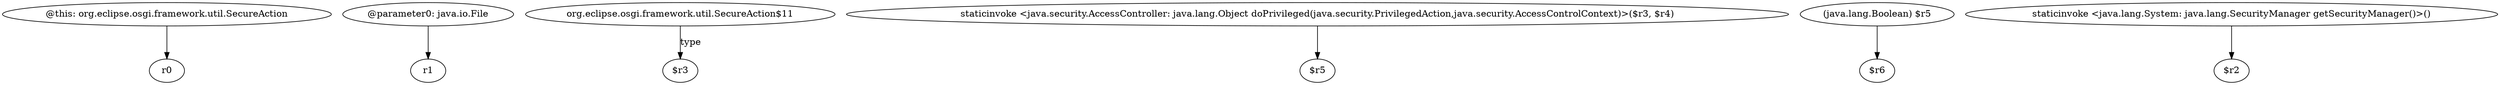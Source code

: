 digraph g {
0[label="@this: org.eclipse.osgi.framework.util.SecureAction"]
1[label="r0"]
0->1[label=""]
2[label="@parameter0: java.io.File"]
3[label="r1"]
2->3[label=""]
4[label="org.eclipse.osgi.framework.util.SecureAction$11"]
5[label="$r3"]
4->5[label="type"]
6[label="staticinvoke <java.security.AccessController: java.lang.Object doPrivileged(java.security.PrivilegedAction,java.security.AccessControlContext)>($r3, $r4)"]
7[label="$r5"]
6->7[label=""]
8[label="(java.lang.Boolean) $r5"]
9[label="$r6"]
8->9[label=""]
10[label="staticinvoke <java.lang.System: java.lang.SecurityManager getSecurityManager()>()"]
11[label="$r2"]
10->11[label=""]
}